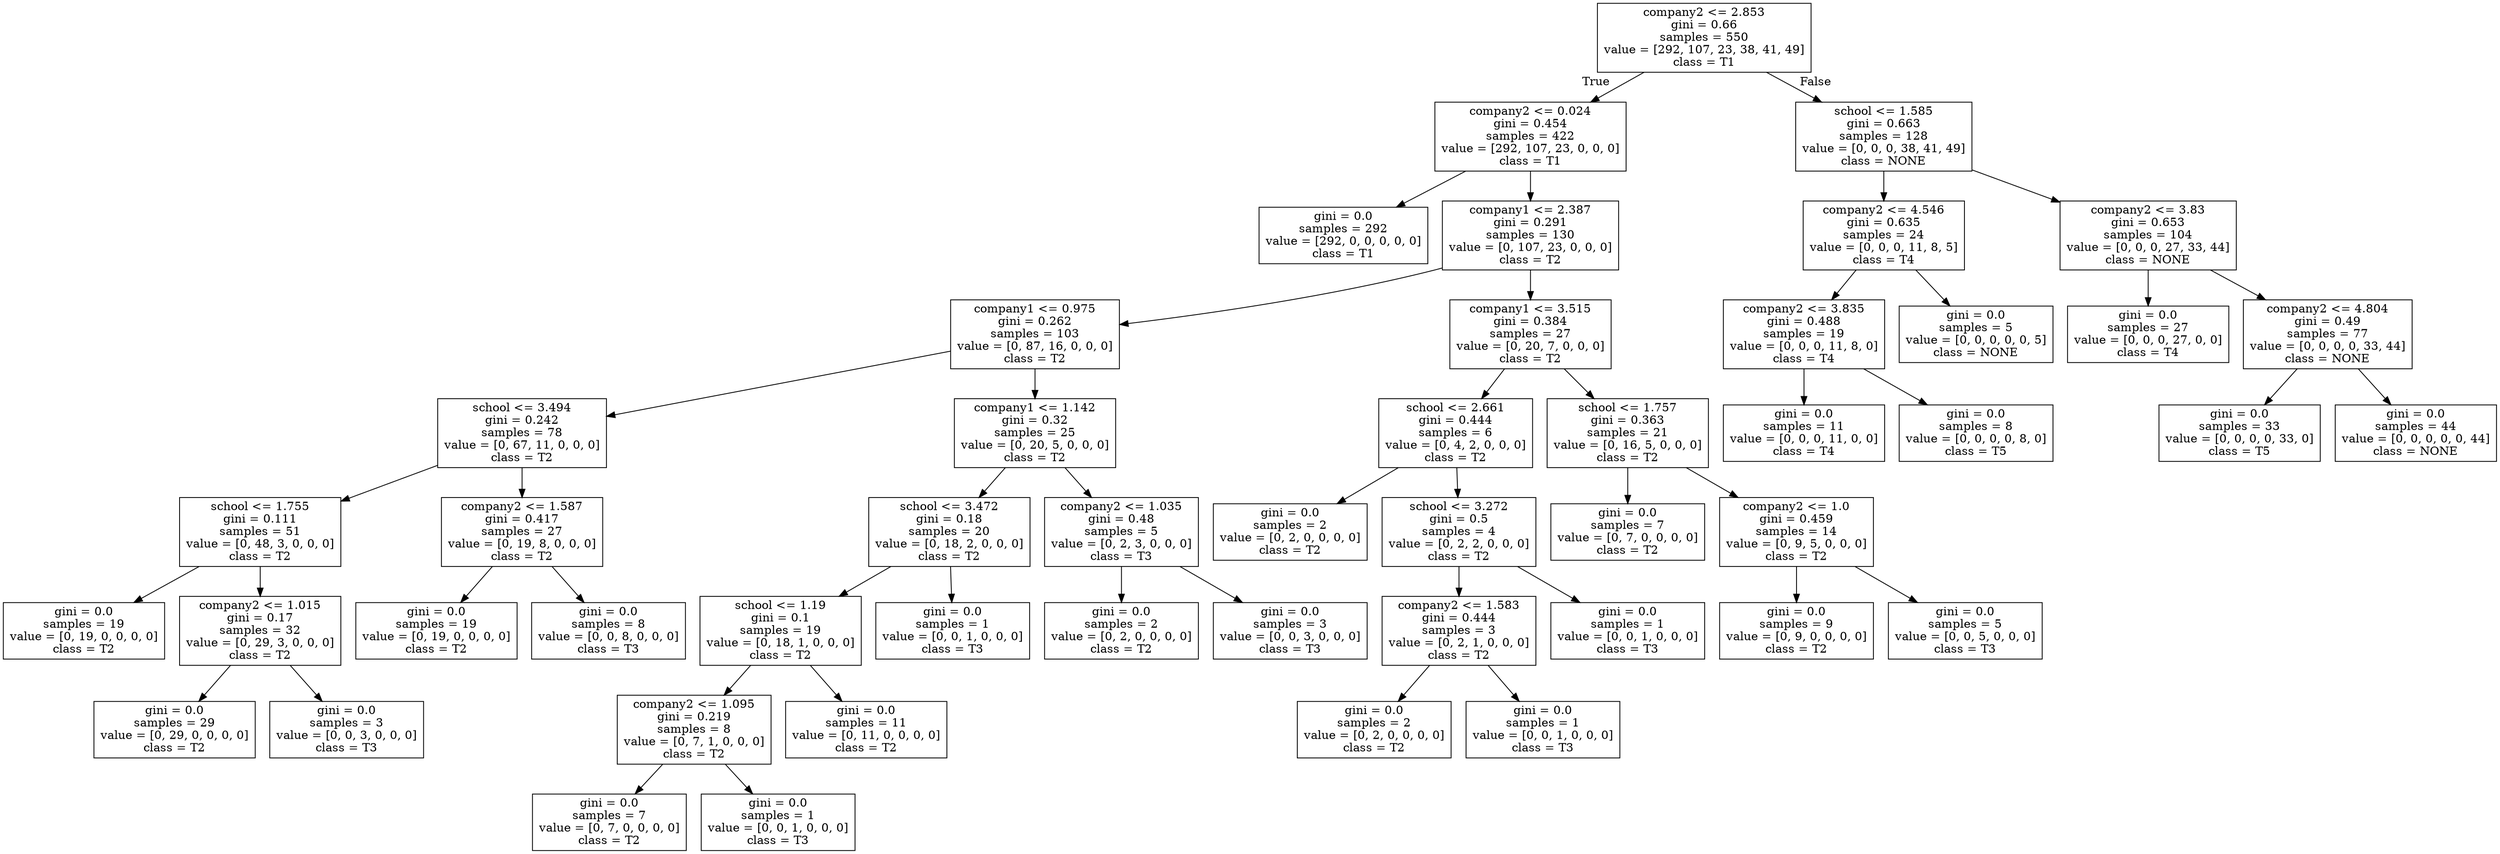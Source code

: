 digraph Tree {
node [shape=box] ;
0 [label="company2 <= 2.853\ngini = 0.66\nsamples = 550\nvalue = [292, 107, 23, 38, 41, 49]\nclass = T1"] ;
1 [label="company2 <= 0.024\ngini = 0.454\nsamples = 422\nvalue = [292, 107, 23, 0, 0, 0]\nclass = T1"] ;
0 -> 1 [labeldistance=2.5, labelangle=45, headlabel="True"] ;
2 [label="gini = 0.0\nsamples = 292\nvalue = [292, 0, 0, 0, 0, 0]\nclass = T1"] ;
1 -> 2 ;
3 [label="company1 <= 2.387\ngini = 0.291\nsamples = 130\nvalue = [0, 107, 23, 0, 0, 0]\nclass = T2"] ;
1 -> 3 ;
4 [label="company1 <= 0.975\ngini = 0.262\nsamples = 103\nvalue = [0, 87, 16, 0, 0, 0]\nclass = T2"] ;
3 -> 4 ;
5 [label="school <= 3.494\ngini = 0.242\nsamples = 78\nvalue = [0, 67, 11, 0, 0, 0]\nclass = T2"] ;
4 -> 5 ;
6 [label="school <= 1.755\ngini = 0.111\nsamples = 51\nvalue = [0, 48, 3, 0, 0, 0]\nclass = T2"] ;
5 -> 6 ;
7 [label="gini = 0.0\nsamples = 19\nvalue = [0, 19, 0, 0, 0, 0]\nclass = T2"] ;
6 -> 7 ;
8 [label="company2 <= 1.015\ngini = 0.17\nsamples = 32\nvalue = [0, 29, 3, 0, 0, 0]\nclass = T2"] ;
6 -> 8 ;
9 [label="gini = 0.0\nsamples = 29\nvalue = [0, 29, 0, 0, 0, 0]\nclass = T2"] ;
8 -> 9 ;
10 [label="gini = 0.0\nsamples = 3\nvalue = [0, 0, 3, 0, 0, 0]\nclass = T3"] ;
8 -> 10 ;
11 [label="company2 <= 1.587\ngini = 0.417\nsamples = 27\nvalue = [0, 19, 8, 0, 0, 0]\nclass = T2"] ;
5 -> 11 ;
12 [label="gini = 0.0\nsamples = 19\nvalue = [0, 19, 0, 0, 0, 0]\nclass = T2"] ;
11 -> 12 ;
13 [label="gini = 0.0\nsamples = 8\nvalue = [0, 0, 8, 0, 0, 0]\nclass = T3"] ;
11 -> 13 ;
14 [label="company1 <= 1.142\ngini = 0.32\nsamples = 25\nvalue = [0, 20, 5, 0, 0, 0]\nclass = T2"] ;
4 -> 14 ;
15 [label="school <= 3.472\ngini = 0.18\nsamples = 20\nvalue = [0, 18, 2, 0, 0, 0]\nclass = T2"] ;
14 -> 15 ;
16 [label="school <= 1.19\ngini = 0.1\nsamples = 19\nvalue = [0, 18, 1, 0, 0, 0]\nclass = T2"] ;
15 -> 16 ;
17 [label="company2 <= 1.095\ngini = 0.219\nsamples = 8\nvalue = [0, 7, 1, 0, 0, 0]\nclass = T2"] ;
16 -> 17 ;
18 [label="gini = 0.0\nsamples = 7\nvalue = [0, 7, 0, 0, 0, 0]\nclass = T2"] ;
17 -> 18 ;
19 [label="gini = 0.0\nsamples = 1\nvalue = [0, 0, 1, 0, 0, 0]\nclass = T3"] ;
17 -> 19 ;
20 [label="gini = 0.0\nsamples = 11\nvalue = [0, 11, 0, 0, 0, 0]\nclass = T2"] ;
16 -> 20 ;
21 [label="gini = 0.0\nsamples = 1\nvalue = [0, 0, 1, 0, 0, 0]\nclass = T3"] ;
15 -> 21 ;
22 [label="company2 <= 1.035\ngini = 0.48\nsamples = 5\nvalue = [0, 2, 3, 0, 0, 0]\nclass = T3"] ;
14 -> 22 ;
23 [label="gini = 0.0\nsamples = 2\nvalue = [0, 2, 0, 0, 0, 0]\nclass = T2"] ;
22 -> 23 ;
24 [label="gini = 0.0\nsamples = 3\nvalue = [0, 0, 3, 0, 0, 0]\nclass = T3"] ;
22 -> 24 ;
25 [label="company1 <= 3.515\ngini = 0.384\nsamples = 27\nvalue = [0, 20, 7, 0, 0, 0]\nclass = T2"] ;
3 -> 25 ;
26 [label="school <= 2.661\ngini = 0.444\nsamples = 6\nvalue = [0, 4, 2, 0, 0, 0]\nclass = T2"] ;
25 -> 26 ;
27 [label="gini = 0.0\nsamples = 2\nvalue = [0, 2, 0, 0, 0, 0]\nclass = T2"] ;
26 -> 27 ;
28 [label="school <= 3.272\ngini = 0.5\nsamples = 4\nvalue = [0, 2, 2, 0, 0, 0]\nclass = T2"] ;
26 -> 28 ;
29 [label="company2 <= 1.583\ngini = 0.444\nsamples = 3\nvalue = [0, 2, 1, 0, 0, 0]\nclass = T2"] ;
28 -> 29 ;
30 [label="gini = 0.0\nsamples = 2\nvalue = [0, 2, 0, 0, 0, 0]\nclass = T2"] ;
29 -> 30 ;
31 [label="gini = 0.0\nsamples = 1\nvalue = [0, 0, 1, 0, 0, 0]\nclass = T3"] ;
29 -> 31 ;
32 [label="gini = 0.0\nsamples = 1\nvalue = [0, 0, 1, 0, 0, 0]\nclass = T3"] ;
28 -> 32 ;
33 [label="school <= 1.757\ngini = 0.363\nsamples = 21\nvalue = [0, 16, 5, 0, 0, 0]\nclass = T2"] ;
25 -> 33 ;
34 [label="gini = 0.0\nsamples = 7\nvalue = [0, 7, 0, 0, 0, 0]\nclass = T2"] ;
33 -> 34 ;
35 [label="company2 <= 1.0\ngini = 0.459\nsamples = 14\nvalue = [0, 9, 5, 0, 0, 0]\nclass = T2"] ;
33 -> 35 ;
36 [label="gini = 0.0\nsamples = 9\nvalue = [0, 9, 0, 0, 0, 0]\nclass = T2"] ;
35 -> 36 ;
37 [label="gini = 0.0\nsamples = 5\nvalue = [0, 0, 5, 0, 0, 0]\nclass = T3"] ;
35 -> 37 ;
38 [label="school <= 1.585\ngini = 0.663\nsamples = 128\nvalue = [0, 0, 0, 38, 41, 49]\nclass = NONE"] ;
0 -> 38 [labeldistance=2.5, labelangle=-45, headlabel="False"] ;
39 [label="company2 <= 4.546\ngini = 0.635\nsamples = 24\nvalue = [0, 0, 0, 11, 8, 5]\nclass = T4"] ;
38 -> 39 ;
40 [label="company2 <= 3.835\ngini = 0.488\nsamples = 19\nvalue = [0, 0, 0, 11, 8, 0]\nclass = T4"] ;
39 -> 40 ;
41 [label="gini = 0.0\nsamples = 11\nvalue = [0, 0, 0, 11, 0, 0]\nclass = T4"] ;
40 -> 41 ;
42 [label="gini = 0.0\nsamples = 8\nvalue = [0, 0, 0, 0, 8, 0]\nclass = T5"] ;
40 -> 42 ;
43 [label="gini = 0.0\nsamples = 5\nvalue = [0, 0, 0, 0, 0, 5]\nclass = NONE"] ;
39 -> 43 ;
44 [label="company2 <= 3.83\ngini = 0.653\nsamples = 104\nvalue = [0, 0, 0, 27, 33, 44]\nclass = NONE"] ;
38 -> 44 ;
45 [label="gini = 0.0\nsamples = 27\nvalue = [0, 0, 0, 27, 0, 0]\nclass = T4"] ;
44 -> 45 ;
46 [label="company2 <= 4.804\ngini = 0.49\nsamples = 77\nvalue = [0, 0, 0, 0, 33, 44]\nclass = NONE"] ;
44 -> 46 ;
47 [label="gini = 0.0\nsamples = 33\nvalue = [0, 0, 0, 0, 33, 0]\nclass = T5"] ;
46 -> 47 ;
48 [label="gini = 0.0\nsamples = 44\nvalue = [0, 0, 0, 0, 0, 44]\nclass = NONE"] ;
46 -> 48 ;
}